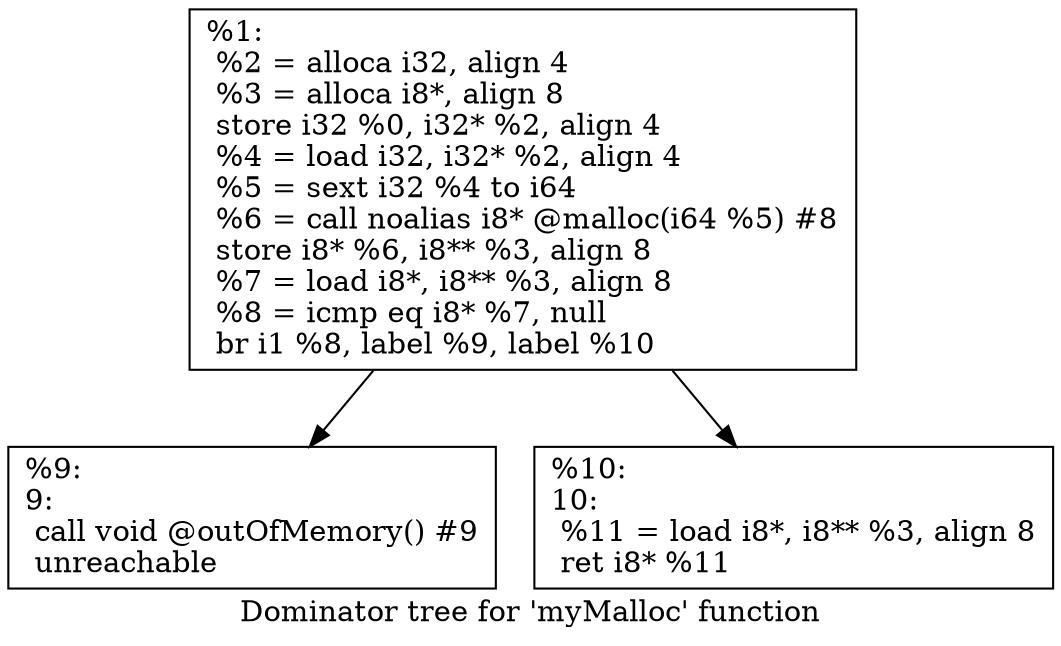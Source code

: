 digraph "Dominator tree for 'myMalloc' function" {
	label="Dominator tree for 'myMalloc' function";

	Node0xda47e0 [shape=record,label="{%1:\l  %2 = alloca i32, align 4\l  %3 = alloca i8*, align 8\l  store i32 %0, i32* %2, align 4\l  %4 = load i32, i32* %2, align 4\l  %5 = sext i32 %4 to i64\l  %6 = call noalias i8* @malloc(i64 %5) #8\l  store i8* %6, i8** %3, align 8\l  %7 = load i8*, i8** %3, align 8\l  %8 = icmp eq i8* %7, null\l  br i1 %8, label %9, label %10\l}"];
	Node0xda47e0 -> Node0xda8f40;
	Node0xda47e0 -> Node0xdaf610;
	Node0xda8f40 [shape=record,label="{%9:\l9:                                                \l  call void @outOfMemory() #9\l  unreachable\l}"];
	Node0xdaf610 [shape=record,label="{%10:\l10:                                               \l  %11 = load i8*, i8** %3, align 8\l  ret i8* %11\l}"];
}
